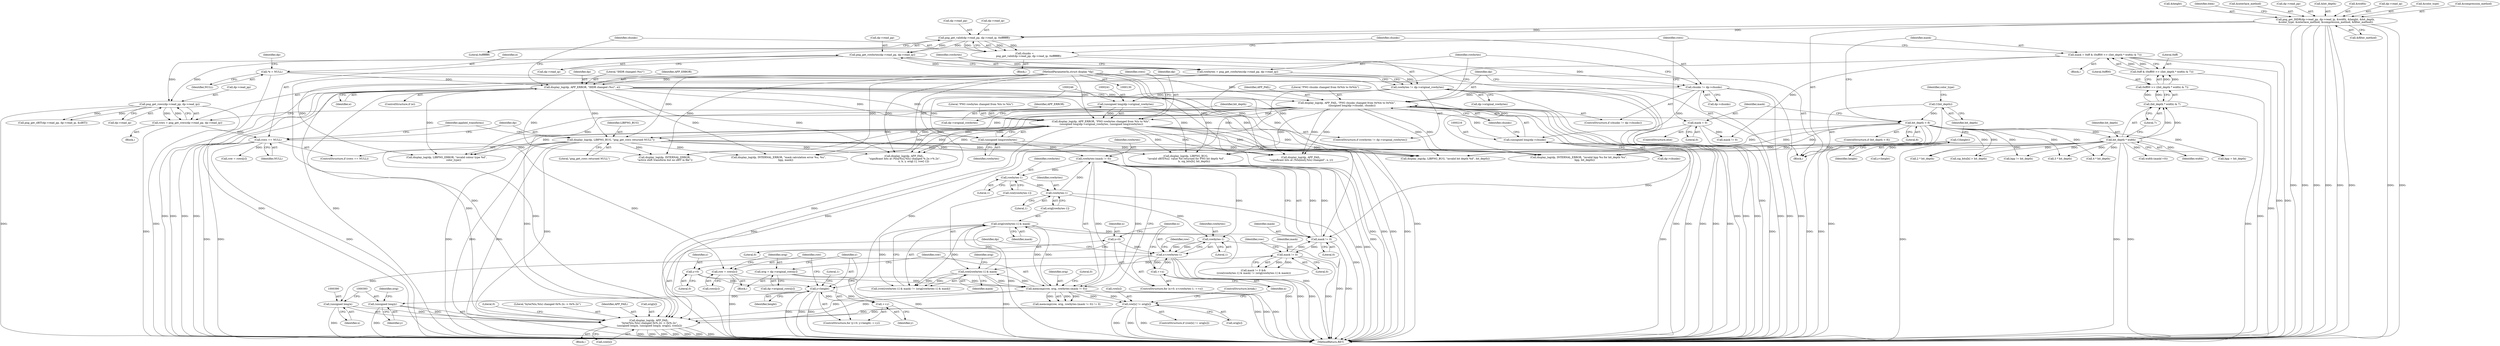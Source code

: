 digraph "0_Android_9d4853418ab2f754c2b63e091c29c5529b8b86ca_21@array" {
"1000385" [label="(Call,display_log(dp, APP_FAIL,\n \"byte(%lu,%lu) changed 0x%.2x -> 0x%.2x\",\n (unsigned long)x, (unsigned long)y, orig[x], row[x]))"];
"1000188" [label="(Call,display_log(dp, APP_ERROR, \"IHDR changed (%s)\", e))"];
"1000131" [label="(MethodParameterIn,struct display *dp)"];
"1000143" [label="(Call,*e = NULL)"];
"1000211" [label="(Call,display_log(dp, APP_FAIL, \"PNG chunks changed from 0x%lx to 0x%lx\",\n             (unsigned long)dp->chunks, chunks))"];
"1000215" [label="(Call,(unsigned long)dp->chunks)"];
"1000206" [label="(Call,chunks != dp->chunks)"];
"1000195" [label="(Call,chunks =\n          png_get_valid(dp->read_pp, dp->read_ip, 0xffffffff))"];
"1000197" [label="(Call,png_get_valid(dp->read_pp, dp->read_ip, 0xffffffff))"];
"1000146" [label="(Call,png_get_IHDR(dp->read_pp, dp->read_ip, &width, &height, &bit_depth,\n &color_type, &interlace_method, &compression_method, &filter_method))"];
"1000236" [label="(Call,display_log(dp, APP_ERROR, \"PNG rowbytes changed from %lu to %lu\",\n (unsigned long)dp->original_rowbytes, (unsigned long)rowbytes))"];
"1000240" [label="(Call,(unsigned long)dp->original_rowbytes)"];
"1000231" [label="(Call,rowbytes != dp->original_rowbytes)"];
"1000221" [label="(Call,rowbytes = png_get_rowbytes(dp->read_pp, dp->read_ip))"];
"1000223" [label="(Call,png_get_rowbytes(dp->read_pp, dp->read_ip))"];
"1000245" [label="(Call,(unsigned long)rowbytes)"];
"1000284" [label="(Call,display_log(dp, LIBPNG_BUG, \"png_get_rows returned NULL\"))"];
"1000389" [label="(Call,(unsigned long)x)"];
"1000369" [label="(Call,x<rowbytes-1)"];
"1000374" [label="(Call,++x)"];
"1000366" [label="(Call,x=0)"];
"1000371" [label="(Call,rowbytes-1)"];
"1000338" [label="(Call,rowbytes-(mask != 0))"];
"1000359" [label="(Call,rowbytes-1)"];
"1000352" [label="(Call,rowbytes-1)"];
"1000340" [label="(Call,mask != 0)"];
"1000265" [label="(Call,mask = 0xff & (0xff00 >> ((bit_depth * width) & 7)))"];
"1000267" [label="(Call,0xff & (0xff00 >> ((bit_depth * width) & 7)))"];
"1000269" [label="(Call,0xff00 >> ((bit_depth * width) & 7))"];
"1000271" [label="(Call,(bit_depth * width) & 7)"];
"1000272" [label="(Call,bit_depth * width)"];
"1000261" [label="(Call,bit_depth < 8)"];
"1000176" [label="(Call,C(bit_depth))"];
"1000277" [label="(Call,mask = 0)"];
"1000356" [label="(Call,orig[rowbytes-1] & mask)"];
"1000335" [label="(Call,memcmp(row, orig, rowbytes-(mask != 0)))"];
"1000349" [label="(Call,row[rowbytes-1] & mask)"];
"1000345" [label="(Call,mask != 0)"];
"1000319" [label="(Call,row = rows[y])"];
"1000281" [label="(Call,rows == NULL)"];
"1000250" [label="(Call,rows = png_get_rows(dp->read_pp, dp->read_ip))"];
"1000252" [label="(Call,png_get_rows(dp->read_pp, dp->read_ip))"];
"1000325" [label="(Call,orig = dp->original_rows[y])"];
"1000392" [label="(Call,(unsigned long)y)"];
"1000312" [label="(Call,y<height)"];
"1000309" [label="(Call,y=0)"];
"1000315" [label="(Call,++y)"];
"1000174" [label="(Call,C(height))"];
"1000377" [label="(Call,row[x] != orig[x])"];
"1000205" [label="(ControlStructure,if (chunks != dp->chunks))"];
"1000457" [label="(Call,2 * bit_depth)"];
"1000287" [label="(Literal,\"png_get_rows returned NULL\")"];
"1000148" [label="(Identifier,dp)"];
"1000195" [label="(Call,chunks =\n          png_get_valid(dp->read_pp, dp->read_ip, 0xffffffff))"];
"1000227" [label="(Call,dp->read_ip)"];
"1000217" [label="(Call,dp->chunks)"];
"1000315" [label="(Call,++y)"];
"1000351" [label="(Identifier,row)"];
"1000316" [label="(Identifier,y)"];
"1000369" [label="(Call,x<rowbytes-1)"];
"1000387" [label="(Identifier,APP_FAIL)"];
"1000155" [label="(Call,&height)"];
"1000169" [label="(Identifier,item)"];
"1000373" [label="(Literal,1)"];
"1000345" [label="(Call,mask != 0)"];
"1000320" [label="(Identifier,row)"];
"1000395" [label="(Call,orig[x])"];
"1000346" [label="(Identifier,mask)"];
"1000354" [label="(Literal,1)"];
"1000357" [label="(Call,orig[rowbytes-1])"];
"1000317" [label="(Block,)"];
"1000377" [label="(Call,row[x] != orig[x])"];
"1000284" [label="(Call,display_log(dp, LIBPNG_BUG, \"png_get_rows returned NULL\"))"];
"1000240" [label="(Call,(unsigned long)dp->original_rowbytes)"];
"1000161" [label="(Call,&interlace_method)"];
"1000186" [label="(ControlStructure,if (e))"];
"1000374" [label="(Call,++x)"];
"1000177" [label="(Identifier,bit_depth)"];
"1000131" [label="(MethodParameterIn,struct display *dp)"];
"1000276" [label="(ControlStructure,else)"];
"1000272" [label="(Call,bit_depth * width)"];
"1000204" [label="(Literal,0xffffffff)"];
"1000555" [label="(Call,sig_bits[b] > bit_depth)"];
"1000334" [label="(Call,memcmp(row, orig, rowbytes-(mask != 0)) != 0)"];
"1000281" [label="(Call,rows == NULL)"];
"1000248" [label="(Block,)"];
"1000363" [label="(Block,)"];
"1000386" [label="(Identifier,dp)"];
"1000525" [label="(Call,display_log(dp, LIBPNG_ERROR, \"invalid colour type %d\",\n                  color_type))"];
"1000207" [label="(Identifier,chunks)"];
"1000392" [label="(Call,(unsigned long)y)"];
"1000384" [label="(ControlStructure,break;)"];
"1000385" [label="(Call,display_log(dp, APP_FAIL,\n \"byte(%lu,%lu) changed 0x%.2x -> 0x%.2x\",\n (unsigned long)x, (unsigned long)y, orig[x], row[x]))"];
"1000273" [label="(Identifier,bit_depth)"];
"1000350" [label="(Call,row[rowbytes-1])"];
"1000375" [label="(Identifier,x)"];
"1000191" [label="(Literal,\"IHDR changed (%s)\")"];
"1000147" [label="(Call,dp->read_pp)"];
"1000157" [label="(Call,&bit_depth)"];
"1000251" [label="(Identifier,rows)"];
"1000371" [label="(Call,rowbytes-1)"];
"1000368" [label="(Literal,0)"];
"1000336" [label="(Identifier,row)"];
"1000190" [label="(Identifier,APP_ERROR)"];
"1000735" [label="(Call,mask != 0)"];
"1000193" [label="(Block,)"];
"1000321" [label="(Call,rows[y])"];
"1000176" [label="(Call,C(bit_depth))"];
"1000253" [label="(Call,dp->read_pp)"];
"1000361" [label="(Literal,1)"];
"1000236" [label="(Call,display_log(dp, APP_ERROR, \"PNG rowbytes changed from %lu to %lu\",\n (unsigned long)dp->original_rowbytes, (unsigned long)rowbytes))"];
"1000789" [label="(Call,width-(mask!=0))"];
"1000367" [label="(Identifier,x)"];
"1000342" [label="(Literal,0)"];
"1000211" [label="(Call,display_log(dp, APP_FAIL, \"PNG chunks changed from 0x%lx to 0x%lx\",\n             (unsigned long)dp->chunks, chunks))"];
"1000366" [label="(Call,x=0)"];
"1000353" [label="(Identifier,rowbytes)"];
"1000560" [label="(Call,display_log(dp, LIBPNG_BUG,\n \"invalid sBIT[%u]  value %d returned for PNG bit depth %d\",\n                     b, sig_bits[b], bit_depth))"];
"1000578" [label="(Call,display_log(dp, INTERNAL_ERROR, \"invalid bpp %u for bit_depth %u\",\n               bpp, bit_depth))"];
"1000267" [label="(Call,0xff & (0xff00 >> ((bit_depth * width) & 7)))"];
"1000348" [label="(Call,(row[rowbytes-1] & mask) != (orig[rowbytes-1] & mask))"];
"1000358" [label="(Identifier,orig)"];
"1000285" [label="(Identifier,dp)"];
"1000337" [label="(Identifier,orig)"];
"1000153" [label="(Call,&width)"];
"1000250" [label="(Call,rows = png_get_rows(dp->read_pp, dp->read_ip))"];
"1000150" [label="(Call,dp->read_ip)"];
"1000326" [label="(Identifier,orig)"];
"1000352" [label="(Call,rowbytes-1)"];
"1000232" [label="(Identifier,rowbytes)"];
"1000238" [label="(Identifier,APP_ERROR)"];
"1000222" [label="(Identifier,rowbytes)"];
"1000165" [label="(Call,&filter_method)"];
"1000221" [label="(Call,rowbytes = png_get_rowbytes(dp->read_pp, dp->read_ip))"];
"1000341" [label="(Identifier,mask)"];
"1000146" [label="(Call,png_get_IHDR(dp->read_pp, dp->read_ip, &width, &height, &bit_depth,\n &color_type, &interlace_method, &compression_method, &filter_method))"];
"1000370" [label="(Identifier,x)"];
"1000359" [label="(Call,rowbytes-1)"];
"1000376" [label="(ControlStructure,if (row[x] != orig[x]))"];
"1000314" [label="(Identifier,height)"];
"1000188" [label="(Call,display_log(dp, APP_ERROR, \"IHDR changed (%s)\", e))"];
"1000197" [label="(Call,png_get_valid(dp->read_pp, dp->read_ip, 0xffffffff))"];
"1000344" [label="(Call,mask != 0 &&\n ((row[rowbytes-1] & mask) != (orig[rowbytes-1] & mask)))"];
"1000339" [label="(Identifier,rowbytes)"];
"1000857" [label="(Call,display_log(dp, APP_FAIL,\n \"significant bits at (%lu[end],%lu) changed\", x, y))"];
"1000379" [label="(Identifier,row)"];
"1000268" [label="(Literal,0xff)"];
"1000372" [label="(Identifier,rowbytes)"];
"1000274" [label="(Identifier,width)"];
"1000280" [label="(ControlStructure,if (rows == NULL))"];
"1000721" [label="(Call,display_log(dp, LIBPNG_BUG, \"invalid bit depth %d\", bit_depth))"];
"1000362" [label="(Identifier,mask)"];
"1000402" [label="(Literal,0)"];
"1000325" [label="(Call,orig = dp->original_rows[y])"];
"1000485" [label="(Call,3 * bit_depth)"];
"1000327" [label="(Call,dp->original_rows[y])"];
"1000520" [label="(Call,4 * bit_depth)"];
"1000206" [label="(Call,chunks != dp->chunks)"];
"1000233" [label="(Call,dp->original_rowbytes)"];
"1000237" [label="(Identifier,dp)"];
"1000389" [label="(Call,(unsigned long)x)"];
"1000159" [label="(Call,&color_type)"];
"1000192" [label="(Identifier,e)"];
"1000277" [label="(Call,mask = 0)"];
"1000825" [label="(Call,display_log(dp, APP_FAIL,\n \"significant bits at (%lu[%u],%lu) changed %.2x->%.2x\",\n                        x, b, y, orig[-1], row[-1]))"];
"1000145" [label="(Identifier,NULL)"];
"1000252" [label="(Call,png_get_rows(dp->read_pp, dp->read_ip))"];
"1000265" [label="(Call,mask = 0xff & (0xff00 >> ((bit_depth * width) & 7)))"];
"1000411" [label="(Call,png_get_sBIT(dp->read_pp, dp->read_ip, &sBIT))"];
"1000262" [label="(Identifier,bit_depth)"];
"1000335" [label="(Call,memcmp(row, orig, rowbytes-(mask != 0)))"];
"1000436" [label="(Call,bpp = bit_depth)"];
"1000752" [label="(Call,display_log(dp, INTERNAL_ERROR, \"mask calculation error %u, %u\",\n                  bpp, mask))"];
"1000356" [label="(Call,orig[rowbytes-1] & mask)"];
"1000381" [label="(Call,orig[x])"];
"1000215" [label="(Call,(unsigned long)dp->chunks)"];
"1000319" [label="(Call,row = rows[y])"];
"1000198" [label="(Call,dp->read_pp)"];
"1000231" [label="(Call,rowbytes != dp->original_rowbytes)"];
"1000343" [label="(Literal,0)"];
"1000286" [label="(Identifier,LIBPNG_BUG)"];
"1000230" [label="(ControlStructure,if (rowbytes != dp->original_rowbytes))"];
"1000338" [label="(Call,rowbytes-(mask != 0))"];
"1000347" [label="(Literal,0)"];
"1000349" [label="(Call,row[rowbytes-1] & mask)"];
"1000391" [label="(Identifier,x)"];
"1000214" [label="(Literal,\"PNG chunks changed from 0x%lx to 0x%lx\")"];
"1000574" [label="(Call,bpp != bit_depth)"];
"1000279" [label="(Literal,0)"];
"1000421" [label="(Call,display_log(dp, INTERNAL_ERROR,\n \"active shift transform but no sBIT in file\"))"];
"1000312" [label="(Call,y<height)"];
"1000769" [label="(Call,row = rows[y])"];
"1000282" [label="(Identifier,rows)"];
"1000220" [label="(Identifier,chunks)"];
"1000201" [label="(Call,dp->read_ip)"];
"1000189" [label="(Identifier,dp)"];
"1000269" [label="(Call,0xff00 >> ((bit_depth * width) & 7))"];
"1000260" [label="(ControlStructure,if (bit_depth < 8))"];
"1000866" [label="(Literal,1)"];
"1000309" [label="(Call,y=0)"];
"1000245" [label="(Call,(unsigned long)rowbytes)"];
"1000261" [label="(Call,bit_depth < 8)"];
"1000175" [label="(Identifier,height)"];
"1000340" [label="(Call,mask != 0)"];
"1000208" [label="(Call,dp->chunks)"];
"1000275" [label="(Literal,7)"];
"1000163" [label="(Call,&compression_method)"];
"1000278" [label="(Identifier,mask)"];
"1000365" [label="(ControlStructure,for (x=0; x<rowbytes-1; ++x))"];
"1000196" [label="(Identifier,chunks)"];
"1000256" [label="(Call,dp->read_ip)"];
"1000867" [label="(MethodReturn,RET)"];
"1000179" [label="(Identifier,color_type)"];
"1000394" [label="(Identifier,y)"];
"1000224" [label="(Call,dp->read_pp)"];
"1000271" [label="(Call,(bit_depth * width) & 7)"];
"1000174" [label="(Call,C(height))"];
"1000398" [label="(Call,row[x])"];
"1000360" [label="(Identifier,rowbytes)"];
"1000311" [label="(Literal,0)"];
"1000270" [label="(Literal,0xff00)"];
"1000239" [label="(Literal,\"PNG rowbytes changed from %lu to %lu\")"];
"1000355" [label="(Identifier,mask)"];
"1000213" [label="(Identifier,APP_FAIL)"];
"1000313" [label="(Identifier,y)"];
"1000378" [label="(Call,row[x])"];
"1000308" [label="(ControlStructure,for (y=0; y<height; ++y))"];
"1000388" [label="(Literal,\"byte(%lu,%lu) changed 0x%.2x -> 0x%.2x\")"];
"1000144" [label="(Identifier,e)"];
"1000242" [label="(Call,dp->original_rowbytes)"];
"1000143" [label="(Call,*e = NULL)"];
"1000264" [label="(Block,)"];
"1000396" [label="(Identifier,orig)"];
"1000212" [label="(Identifier,dp)"];
"1000292" [label="(Identifier,applied_transforms)"];
"1000310" [label="(Identifier,y)"];
"1000247" [label="(Identifier,rowbytes)"];
"1000266" [label="(Identifier,mask)"];
"1000283" [label="(Identifier,NULL)"];
"1000263" [label="(Literal,8)"];
"1000133" [label="(Block,)"];
"1000223" [label="(Call,png_get_rowbytes(dp->read_pp, dp->read_ip))"];
"1000762" [label="(Call,y<height)"];
"1000385" -> "1000363"  [label="AST: "];
"1000385" -> "1000398"  [label="CFG: "];
"1000386" -> "1000385"  [label="AST: "];
"1000387" -> "1000385"  [label="AST: "];
"1000388" -> "1000385"  [label="AST: "];
"1000389" -> "1000385"  [label="AST: "];
"1000392" -> "1000385"  [label="AST: "];
"1000395" -> "1000385"  [label="AST: "];
"1000398" -> "1000385"  [label="AST: "];
"1000402" -> "1000385"  [label="CFG: "];
"1000385" -> "1000867"  [label="DDG: "];
"1000385" -> "1000867"  [label="DDG: "];
"1000385" -> "1000867"  [label="DDG: "];
"1000385" -> "1000867"  [label="DDG: "];
"1000385" -> "1000867"  [label="DDG: "];
"1000385" -> "1000867"  [label="DDG: "];
"1000385" -> "1000867"  [label="DDG: "];
"1000188" -> "1000385"  [label="DDG: "];
"1000211" -> "1000385"  [label="DDG: "];
"1000211" -> "1000385"  [label="DDG: "];
"1000236" -> "1000385"  [label="DDG: "];
"1000284" -> "1000385"  [label="DDG: "];
"1000131" -> "1000385"  [label="DDG: "];
"1000389" -> "1000385"  [label="DDG: "];
"1000392" -> "1000385"  [label="DDG: "];
"1000377" -> "1000385"  [label="DDG: "];
"1000377" -> "1000385"  [label="DDG: "];
"1000335" -> "1000385"  [label="DDG: "];
"1000335" -> "1000385"  [label="DDG: "];
"1000188" -> "1000186"  [label="AST: "];
"1000188" -> "1000192"  [label="CFG: "];
"1000189" -> "1000188"  [label="AST: "];
"1000190" -> "1000188"  [label="AST: "];
"1000191" -> "1000188"  [label="AST: "];
"1000192" -> "1000188"  [label="AST: "];
"1000196" -> "1000188"  [label="CFG: "];
"1000188" -> "1000867"  [label="DDG: "];
"1000188" -> "1000867"  [label="DDG: "];
"1000188" -> "1000867"  [label="DDG: "];
"1000188" -> "1000867"  [label="DDG: "];
"1000131" -> "1000188"  [label="DDG: "];
"1000143" -> "1000188"  [label="DDG: "];
"1000188" -> "1000211"  [label="DDG: "];
"1000188" -> "1000236"  [label="DDG: "];
"1000188" -> "1000236"  [label="DDG: "];
"1000188" -> "1000284"  [label="DDG: "];
"1000188" -> "1000421"  [label="DDG: "];
"1000188" -> "1000525"  [label="DDG: "];
"1000188" -> "1000560"  [label="DDG: "];
"1000188" -> "1000578"  [label="DDG: "];
"1000188" -> "1000721"  [label="DDG: "];
"1000188" -> "1000752"  [label="DDG: "];
"1000188" -> "1000825"  [label="DDG: "];
"1000188" -> "1000857"  [label="DDG: "];
"1000131" -> "1000130"  [label="AST: "];
"1000131" -> "1000867"  [label="DDG: "];
"1000131" -> "1000211"  [label="DDG: "];
"1000131" -> "1000236"  [label="DDG: "];
"1000131" -> "1000284"  [label="DDG: "];
"1000131" -> "1000421"  [label="DDG: "];
"1000131" -> "1000525"  [label="DDG: "];
"1000131" -> "1000560"  [label="DDG: "];
"1000131" -> "1000578"  [label="DDG: "];
"1000131" -> "1000721"  [label="DDG: "];
"1000131" -> "1000752"  [label="DDG: "];
"1000131" -> "1000825"  [label="DDG: "];
"1000131" -> "1000857"  [label="DDG: "];
"1000143" -> "1000133"  [label="AST: "];
"1000143" -> "1000145"  [label="CFG: "];
"1000144" -> "1000143"  [label="AST: "];
"1000145" -> "1000143"  [label="AST: "];
"1000148" -> "1000143"  [label="CFG: "];
"1000143" -> "1000867"  [label="DDG: "];
"1000211" -> "1000205"  [label="AST: "];
"1000211" -> "1000220"  [label="CFG: "];
"1000212" -> "1000211"  [label="AST: "];
"1000213" -> "1000211"  [label="AST: "];
"1000214" -> "1000211"  [label="AST: "];
"1000215" -> "1000211"  [label="AST: "];
"1000220" -> "1000211"  [label="AST: "];
"1000222" -> "1000211"  [label="CFG: "];
"1000211" -> "1000867"  [label="DDG: "];
"1000211" -> "1000867"  [label="DDG: "];
"1000211" -> "1000867"  [label="DDG: "];
"1000211" -> "1000867"  [label="DDG: "];
"1000211" -> "1000867"  [label="DDG: "];
"1000215" -> "1000211"  [label="DDG: "];
"1000206" -> "1000211"  [label="DDG: "];
"1000211" -> "1000236"  [label="DDG: "];
"1000211" -> "1000284"  [label="DDG: "];
"1000211" -> "1000421"  [label="DDG: "];
"1000211" -> "1000525"  [label="DDG: "];
"1000211" -> "1000560"  [label="DDG: "];
"1000211" -> "1000578"  [label="DDG: "];
"1000211" -> "1000721"  [label="DDG: "];
"1000211" -> "1000752"  [label="DDG: "];
"1000211" -> "1000825"  [label="DDG: "];
"1000211" -> "1000825"  [label="DDG: "];
"1000211" -> "1000857"  [label="DDG: "];
"1000211" -> "1000857"  [label="DDG: "];
"1000215" -> "1000217"  [label="CFG: "];
"1000216" -> "1000215"  [label="AST: "];
"1000217" -> "1000215"  [label="AST: "];
"1000220" -> "1000215"  [label="CFG: "];
"1000215" -> "1000867"  [label="DDG: "];
"1000206" -> "1000215"  [label="DDG: "];
"1000206" -> "1000205"  [label="AST: "];
"1000206" -> "1000208"  [label="CFG: "];
"1000207" -> "1000206"  [label="AST: "];
"1000208" -> "1000206"  [label="AST: "];
"1000212" -> "1000206"  [label="CFG: "];
"1000222" -> "1000206"  [label="CFG: "];
"1000206" -> "1000867"  [label="DDG: "];
"1000206" -> "1000867"  [label="DDG: "];
"1000206" -> "1000867"  [label="DDG: "];
"1000195" -> "1000206"  [label="DDG: "];
"1000195" -> "1000193"  [label="AST: "];
"1000195" -> "1000197"  [label="CFG: "];
"1000196" -> "1000195"  [label="AST: "];
"1000197" -> "1000195"  [label="AST: "];
"1000207" -> "1000195"  [label="CFG: "];
"1000195" -> "1000867"  [label="DDG: "];
"1000197" -> "1000195"  [label="DDG: "];
"1000197" -> "1000195"  [label="DDG: "];
"1000197" -> "1000195"  [label="DDG: "];
"1000197" -> "1000204"  [label="CFG: "];
"1000198" -> "1000197"  [label="AST: "];
"1000201" -> "1000197"  [label="AST: "];
"1000204" -> "1000197"  [label="AST: "];
"1000146" -> "1000197"  [label="DDG: "];
"1000146" -> "1000197"  [label="DDG: "];
"1000197" -> "1000223"  [label="DDG: "];
"1000197" -> "1000223"  [label="DDG: "];
"1000146" -> "1000133"  [label="AST: "];
"1000146" -> "1000165"  [label="CFG: "];
"1000147" -> "1000146"  [label="AST: "];
"1000150" -> "1000146"  [label="AST: "];
"1000153" -> "1000146"  [label="AST: "];
"1000155" -> "1000146"  [label="AST: "];
"1000157" -> "1000146"  [label="AST: "];
"1000159" -> "1000146"  [label="AST: "];
"1000161" -> "1000146"  [label="AST: "];
"1000163" -> "1000146"  [label="AST: "];
"1000165" -> "1000146"  [label="AST: "];
"1000169" -> "1000146"  [label="CFG: "];
"1000146" -> "1000867"  [label="DDG: "];
"1000146" -> "1000867"  [label="DDG: "];
"1000146" -> "1000867"  [label="DDG: "];
"1000146" -> "1000867"  [label="DDG: "];
"1000146" -> "1000867"  [label="DDG: "];
"1000146" -> "1000867"  [label="DDG: "];
"1000146" -> "1000867"  [label="DDG: "];
"1000146" -> "1000867"  [label="DDG: "];
"1000236" -> "1000230"  [label="AST: "];
"1000236" -> "1000245"  [label="CFG: "];
"1000237" -> "1000236"  [label="AST: "];
"1000238" -> "1000236"  [label="AST: "];
"1000239" -> "1000236"  [label="AST: "];
"1000240" -> "1000236"  [label="AST: "];
"1000245" -> "1000236"  [label="AST: "];
"1000251" -> "1000236"  [label="CFG: "];
"1000236" -> "1000867"  [label="DDG: "];
"1000236" -> "1000867"  [label="DDG: "];
"1000236" -> "1000867"  [label="DDG: "];
"1000236" -> "1000867"  [label="DDG: "];
"1000236" -> "1000867"  [label="DDG: "];
"1000240" -> "1000236"  [label="DDG: "];
"1000245" -> "1000236"  [label="DDG: "];
"1000236" -> "1000284"  [label="DDG: "];
"1000236" -> "1000421"  [label="DDG: "];
"1000236" -> "1000525"  [label="DDG: "];
"1000236" -> "1000560"  [label="DDG: "];
"1000236" -> "1000578"  [label="DDG: "];
"1000236" -> "1000721"  [label="DDG: "];
"1000236" -> "1000752"  [label="DDG: "];
"1000236" -> "1000825"  [label="DDG: "];
"1000236" -> "1000857"  [label="DDG: "];
"1000240" -> "1000242"  [label="CFG: "];
"1000241" -> "1000240"  [label="AST: "];
"1000242" -> "1000240"  [label="AST: "];
"1000246" -> "1000240"  [label="CFG: "];
"1000240" -> "1000867"  [label="DDG: "];
"1000231" -> "1000240"  [label="DDG: "];
"1000231" -> "1000230"  [label="AST: "];
"1000231" -> "1000233"  [label="CFG: "];
"1000232" -> "1000231"  [label="AST: "];
"1000233" -> "1000231"  [label="AST: "];
"1000237" -> "1000231"  [label="CFG: "];
"1000251" -> "1000231"  [label="CFG: "];
"1000231" -> "1000867"  [label="DDG: "];
"1000231" -> "1000867"  [label="DDG: "];
"1000231" -> "1000867"  [label="DDG: "];
"1000221" -> "1000231"  [label="DDG: "];
"1000231" -> "1000245"  [label="DDG: "];
"1000231" -> "1000338"  [label="DDG: "];
"1000221" -> "1000133"  [label="AST: "];
"1000221" -> "1000223"  [label="CFG: "];
"1000222" -> "1000221"  [label="AST: "];
"1000223" -> "1000221"  [label="AST: "];
"1000232" -> "1000221"  [label="CFG: "];
"1000221" -> "1000867"  [label="DDG: "];
"1000223" -> "1000221"  [label="DDG: "];
"1000223" -> "1000221"  [label="DDG: "];
"1000223" -> "1000227"  [label="CFG: "];
"1000224" -> "1000223"  [label="AST: "];
"1000227" -> "1000223"  [label="AST: "];
"1000223" -> "1000252"  [label="DDG: "];
"1000223" -> "1000252"  [label="DDG: "];
"1000245" -> "1000247"  [label="CFG: "];
"1000246" -> "1000245"  [label="AST: "];
"1000247" -> "1000245"  [label="AST: "];
"1000245" -> "1000867"  [label="DDG: "];
"1000245" -> "1000338"  [label="DDG: "];
"1000284" -> "1000280"  [label="AST: "];
"1000284" -> "1000287"  [label="CFG: "];
"1000285" -> "1000284"  [label="AST: "];
"1000286" -> "1000284"  [label="AST: "];
"1000287" -> "1000284"  [label="AST: "];
"1000292" -> "1000284"  [label="CFG: "];
"1000284" -> "1000867"  [label="DDG: "];
"1000284" -> "1000867"  [label="DDG: "];
"1000284" -> "1000867"  [label="DDG: "];
"1000284" -> "1000421"  [label="DDG: "];
"1000284" -> "1000525"  [label="DDG: "];
"1000284" -> "1000560"  [label="DDG: "];
"1000284" -> "1000560"  [label="DDG: "];
"1000284" -> "1000578"  [label="DDG: "];
"1000284" -> "1000721"  [label="DDG: "];
"1000284" -> "1000721"  [label="DDG: "];
"1000284" -> "1000752"  [label="DDG: "];
"1000284" -> "1000825"  [label="DDG: "];
"1000284" -> "1000857"  [label="DDG: "];
"1000389" -> "1000391"  [label="CFG: "];
"1000390" -> "1000389"  [label="AST: "];
"1000391" -> "1000389"  [label="AST: "];
"1000393" -> "1000389"  [label="CFG: "];
"1000389" -> "1000867"  [label="DDG: "];
"1000369" -> "1000389"  [label="DDG: "];
"1000369" -> "1000365"  [label="AST: "];
"1000369" -> "1000371"  [label="CFG: "];
"1000370" -> "1000369"  [label="AST: "];
"1000371" -> "1000369"  [label="AST: "];
"1000379" -> "1000369"  [label="CFG: "];
"1000386" -> "1000369"  [label="CFG: "];
"1000369" -> "1000867"  [label="DDG: "];
"1000369" -> "1000867"  [label="DDG: "];
"1000369" -> "1000867"  [label="DDG: "];
"1000374" -> "1000369"  [label="DDG: "];
"1000366" -> "1000369"  [label="DDG: "];
"1000371" -> "1000369"  [label="DDG: "];
"1000371" -> "1000369"  [label="DDG: "];
"1000369" -> "1000374"  [label="DDG: "];
"1000374" -> "1000365"  [label="AST: "];
"1000374" -> "1000375"  [label="CFG: "];
"1000375" -> "1000374"  [label="AST: "];
"1000370" -> "1000374"  [label="CFG: "];
"1000366" -> "1000365"  [label="AST: "];
"1000366" -> "1000368"  [label="CFG: "];
"1000367" -> "1000366"  [label="AST: "];
"1000368" -> "1000366"  [label="AST: "];
"1000370" -> "1000366"  [label="CFG: "];
"1000371" -> "1000373"  [label="CFG: "];
"1000372" -> "1000371"  [label="AST: "];
"1000373" -> "1000371"  [label="AST: "];
"1000371" -> "1000867"  [label="DDG: "];
"1000338" -> "1000371"  [label="DDG: "];
"1000359" -> "1000371"  [label="DDG: "];
"1000338" -> "1000335"  [label="AST: "];
"1000338" -> "1000340"  [label="CFG: "];
"1000339" -> "1000338"  [label="AST: "];
"1000340" -> "1000338"  [label="AST: "];
"1000335" -> "1000338"  [label="CFG: "];
"1000338" -> "1000867"  [label="DDG: "];
"1000338" -> "1000867"  [label="DDG: "];
"1000338" -> "1000335"  [label="DDG: "];
"1000338" -> "1000335"  [label="DDG: "];
"1000359" -> "1000338"  [label="DDG: "];
"1000340" -> "1000338"  [label="DDG: "];
"1000340" -> "1000338"  [label="DDG: "];
"1000338" -> "1000352"  [label="DDG: "];
"1000359" -> "1000357"  [label="AST: "];
"1000359" -> "1000361"  [label="CFG: "];
"1000360" -> "1000359"  [label="AST: "];
"1000361" -> "1000359"  [label="AST: "];
"1000357" -> "1000359"  [label="CFG: "];
"1000359" -> "1000867"  [label="DDG: "];
"1000352" -> "1000359"  [label="DDG: "];
"1000352" -> "1000350"  [label="AST: "];
"1000352" -> "1000354"  [label="CFG: "];
"1000353" -> "1000352"  [label="AST: "];
"1000354" -> "1000352"  [label="AST: "];
"1000350" -> "1000352"  [label="CFG: "];
"1000340" -> "1000342"  [label="CFG: "];
"1000341" -> "1000340"  [label="AST: "];
"1000342" -> "1000340"  [label="AST: "];
"1000340" -> "1000867"  [label="DDG: "];
"1000265" -> "1000340"  [label="DDG: "];
"1000277" -> "1000340"  [label="DDG: "];
"1000356" -> "1000340"  [label="DDG: "];
"1000345" -> "1000340"  [label="DDG: "];
"1000340" -> "1000345"  [label="DDG: "];
"1000265" -> "1000264"  [label="AST: "];
"1000265" -> "1000267"  [label="CFG: "];
"1000266" -> "1000265"  [label="AST: "];
"1000267" -> "1000265"  [label="AST: "];
"1000282" -> "1000265"  [label="CFG: "];
"1000265" -> "1000867"  [label="DDG: "];
"1000265" -> "1000867"  [label="DDG: "];
"1000267" -> "1000265"  [label="DDG: "];
"1000267" -> "1000265"  [label="DDG: "];
"1000265" -> "1000735"  [label="DDG: "];
"1000267" -> "1000269"  [label="CFG: "];
"1000268" -> "1000267"  [label="AST: "];
"1000269" -> "1000267"  [label="AST: "];
"1000267" -> "1000867"  [label="DDG: "];
"1000269" -> "1000267"  [label="DDG: "];
"1000269" -> "1000267"  [label="DDG: "];
"1000269" -> "1000271"  [label="CFG: "];
"1000270" -> "1000269"  [label="AST: "];
"1000271" -> "1000269"  [label="AST: "];
"1000269" -> "1000867"  [label="DDG: "];
"1000271" -> "1000269"  [label="DDG: "];
"1000271" -> "1000269"  [label="DDG: "];
"1000271" -> "1000275"  [label="CFG: "];
"1000272" -> "1000271"  [label="AST: "];
"1000275" -> "1000271"  [label="AST: "];
"1000271" -> "1000867"  [label="DDG: "];
"1000272" -> "1000271"  [label="DDG: "];
"1000272" -> "1000271"  [label="DDG: "];
"1000272" -> "1000274"  [label="CFG: "];
"1000273" -> "1000272"  [label="AST: "];
"1000274" -> "1000272"  [label="AST: "];
"1000275" -> "1000272"  [label="CFG: "];
"1000272" -> "1000867"  [label="DDG: "];
"1000272" -> "1000867"  [label="DDG: "];
"1000261" -> "1000272"  [label="DDG: "];
"1000272" -> "1000436"  [label="DDG: "];
"1000272" -> "1000457"  [label="DDG: "];
"1000272" -> "1000485"  [label="DDG: "];
"1000272" -> "1000520"  [label="DDG: "];
"1000272" -> "1000555"  [label="DDG: "];
"1000272" -> "1000560"  [label="DDG: "];
"1000272" -> "1000574"  [label="DDG: "];
"1000272" -> "1000578"  [label="DDG: "];
"1000272" -> "1000721"  [label="DDG: "];
"1000272" -> "1000789"  [label="DDG: "];
"1000261" -> "1000260"  [label="AST: "];
"1000261" -> "1000263"  [label="CFG: "];
"1000262" -> "1000261"  [label="AST: "];
"1000263" -> "1000261"  [label="AST: "];
"1000266" -> "1000261"  [label="CFG: "];
"1000278" -> "1000261"  [label="CFG: "];
"1000261" -> "1000867"  [label="DDG: "];
"1000261" -> "1000867"  [label="DDG: "];
"1000176" -> "1000261"  [label="DDG: "];
"1000261" -> "1000436"  [label="DDG: "];
"1000261" -> "1000457"  [label="DDG: "];
"1000261" -> "1000485"  [label="DDG: "];
"1000261" -> "1000520"  [label="DDG: "];
"1000261" -> "1000555"  [label="DDG: "];
"1000261" -> "1000560"  [label="DDG: "];
"1000261" -> "1000574"  [label="DDG: "];
"1000261" -> "1000578"  [label="DDG: "];
"1000261" -> "1000721"  [label="DDG: "];
"1000176" -> "1000133"  [label="AST: "];
"1000176" -> "1000177"  [label="CFG: "];
"1000177" -> "1000176"  [label="AST: "];
"1000179" -> "1000176"  [label="CFG: "];
"1000176" -> "1000867"  [label="DDG: "];
"1000277" -> "1000276"  [label="AST: "];
"1000277" -> "1000279"  [label="CFG: "];
"1000278" -> "1000277"  [label="AST: "];
"1000279" -> "1000277"  [label="AST: "];
"1000282" -> "1000277"  [label="CFG: "];
"1000277" -> "1000867"  [label="DDG: "];
"1000277" -> "1000735"  [label="DDG: "];
"1000356" -> "1000348"  [label="AST: "];
"1000356" -> "1000362"  [label="CFG: "];
"1000357" -> "1000356"  [label="AST: "];
"1000362" -> "1000356"  [label="AST: "];
"1000348" -> "1000356"  [label="CFG: "];
"1000356" -> "1000867"  [label="DDG: "];
"1000356" -> "1000867"  [label="DDG: "];
"1000356" -> "1000335"  [label="DDG: "];
"1000356" -> "1000348"  [label="DDG: "];
"1000356" -> "1000348"  [label="DDG: "];
"1000335" -> "1000356"  [label="DDG: "];
"1000349" -> "1000356"  [label="DDG: "];
"1000335" -> "1000334"  [label="AST: "];
"1000336" -> "1000335"  [label="AST: "];
"1000337" -> "1000335"  [label="AST: "];
"1000343" -> "1000335"  [label="CFG: "];
"1000335" -> "1000867"  [label="DDG: "];
"1000335" -> "1000867"  [label="DDG: "];
"1000335" -> "1000867"  [label="DDG: "];
"1000335" -> "1000334"  [label="DDG: "];
"1000335" -> "1000334"  [label="DDG: "];
"1000335" -> "1000334"  [label="DDG: "];
"1000349" -> "1000335"  [label="DDG: "];
"1000319" -> "1000335"  [label="DDG: "];
"1000325" -> "1000335"  [label="DDG: "];
"1000335" -> "1000349"  [label="DDG: "];
"1000335" -> "1000377"  [label="DDG: "];
"1000335" -> "1000377"  [label="DDG: "];
"1000349" -> "1000348"  [label="AST: "];
"1000349" -> "1000355"  [label="CFG: "];
"1000350" -> "1000349"  [label="AST: "];
"1000355" -> "1000349"  [label="AST: "];
"1000358" -> "1000349"  [label="CFG: "];
"1000349" -> "1000867"  [label="DDG: "];
"1000349" -> "1000348"  [label="DDG: "];
"1000349" -> "1000348"  [label="DDG: "];
"1000345" -> "1000349"  [label="DDG: "];
"1000345" -> "1000344"  [label="AST: "];
"1000345" -> "1000347"  [label="CFG: "];
"1000346" -> "1000345"  [label="AST: "];
"1000347" -> "1000345"  [label="AST: "];
"1000351" -> "1000345"  [label="CFG: "];
"1000344" -> "1000345"  [label="CFG: "];
"1000345" -> "1000867"  [label="DDG: "];
"1000345" -> "1000344"  [label="DDG: "];
"1000345" -> "1000344"  [label="DDG: "];
"1000319" -> "1000317"  [label="AST: "];
"1000319" -> "1000321"  [label="CFG: "];
"1000320" -> "1000319"  [label="AST: "];
"1000321" -> "1000319"  [label="AST: "];
"1000326" -> "1000319"  [label="CFG: "];
"1000319" -> "1000867"  [label="DDG: "];
"1000281" -> "1000319"  [label="DDG: "];
"1000281" -> "1000280"  [label="AST: "];
"1000281" -> "1000283"  [label="CFG: "];
"1000282" -> "1000281"  [label="AST: "];
"1000283" -> "1000281"  [label="AST: "];
"1000285" -> "1000281"  [label="CFG: "];
"1000292" -> "1000281"  [label="CFG: "];
"1000281" -> "1000867"  [label="DDG: "];
"1000281" -> "1000867"  [label="DDG: "];
"1000281" -> "1000867"  [label="DDG: "];
"1000250" -> "1000281"  [label="DDG: "];
"1000281" -> "1000769"  [label="DDG: "];
"1000250" -> "1000248"  [label="AST: "];
"1000250" -> "1000252"  [label="CFG: "];
"1000251" -> "1000250"  [label="AST: "];
"1000252" -> "1000250"  [label="AST: "];
"1000262" -> "1000250"  [label="CFG: "];
"1000250" -> "1000867"  [label="DDG: "];
"1000252" -> "1000250"  [label="DDG: "];
"1000252" -> "1000250"  [label="DDG: "];
"1000252" -> "1000256"  [label="CFG: "];
"1000253" -> "1000252"  [label="AST: "];
"1000256" -> "1000252"  [label="AST: "];
"1000252" -> "1000867"  [label="DDG: "];
"1000252" -> "1000867"  [label="DDG: "];
"1000252" -> "1000411"  [label="DDG: "];
"1000252" -> "1000411"  [label="DDG: "];
"1000325" -> "1000317"  [label="AST: "];
"1000325" -> "1000327"  [label="CFG: "];
"1000326" -> "1000325"  [label="AST: "];
"1000327" -> "1000325"  [label="AST: "];
"1000336" -> "1000325"  [label="CFG: "];
"1000325" -> "1000867"  [label="DDG: "];
"1000392" -> "1000394"  [label="CFG: "];
"1000393" -> "1000392"  [label="AST: "];
"1000394" -> "1000392"  [label="AST: "];
"1000396" -> "1000392"  [label="CFG: "];
"1000392" -> "1000867"  [label="DDG: "];
"1000312" -> "1000392"  [label="DDG: "];
"1000312" -> "1000308"  [label="AST: "];
"1000312" -> "1000314"  [label="CFG: "];
"1000313" -> "1000312"  [label="AST: "];
"1000314" -> "1000312"  [label="AST: "];
"1000320" -> "1000312"  [label="CFG: "];
"1000866" -> "1000312"  [label="CFG: "];
"1000312" -> "1000867"  [label="DDG: "];
"1000312" -> "1000867"  [label="DDG: "];
"1000312" -> "1000867"  [label="DDG: "];
"1000309" -> "1000312"  [label="DDG: "];
"1000315" -> "1000312"  [label="DDG: "];
"1000174" -> "1000312"  [label="DDG: "];
"1000312" -> "1000315"  [label="DDG: "];
"1000309" -> "1000308"  [label="AST: "];
"1000309" -> "1000311"  [label="CFG: "];
"1000310" -> "1000309"  [label="AST: "];
"1000311" -> "1000309"  [label="AST: "];
"1000313" -> "1000309"  [label="CFG: "];
"1000315" -> "1000308"  [label="AST: "];
"1000315" -> "1000316"  [label="CFG: "];
"1000316" -> "1000315"  [label="AST: "];
"1000313" -> "1000315"  [label="CFG: "];
"1000174" -> "1000133"  [label="AST: "];
"1000174" -> "1000175"  [label="CFG: "];
"1000175" -> "1000174"  [label="AST: "];
"1000177" -> "1000174"  [label="CFG: "];
"1000174" -> "1000867"  [label="DDG: "];
"1000174" -> "1000762"  [label="DDG: "];
"1000377" -> "1000376"  [label="AST: "];
"1000377" -> "1000381"  [label="CFG: "];
"1000378" -> "1000377"  [label="AST: "];
"1000381" -> "1000377"  [label="AST: "];
"1000384" -> "1000377"  [label="CFG: "];
"1000375" -> "1000377"  [label="CFG: "];
"1000377" -> "1000867"  [label="DDG: "];
"1000377" -> "1000867"  [label="DDG: "];
"1000377" -> "1000867"  [label="DDG: "];
}
